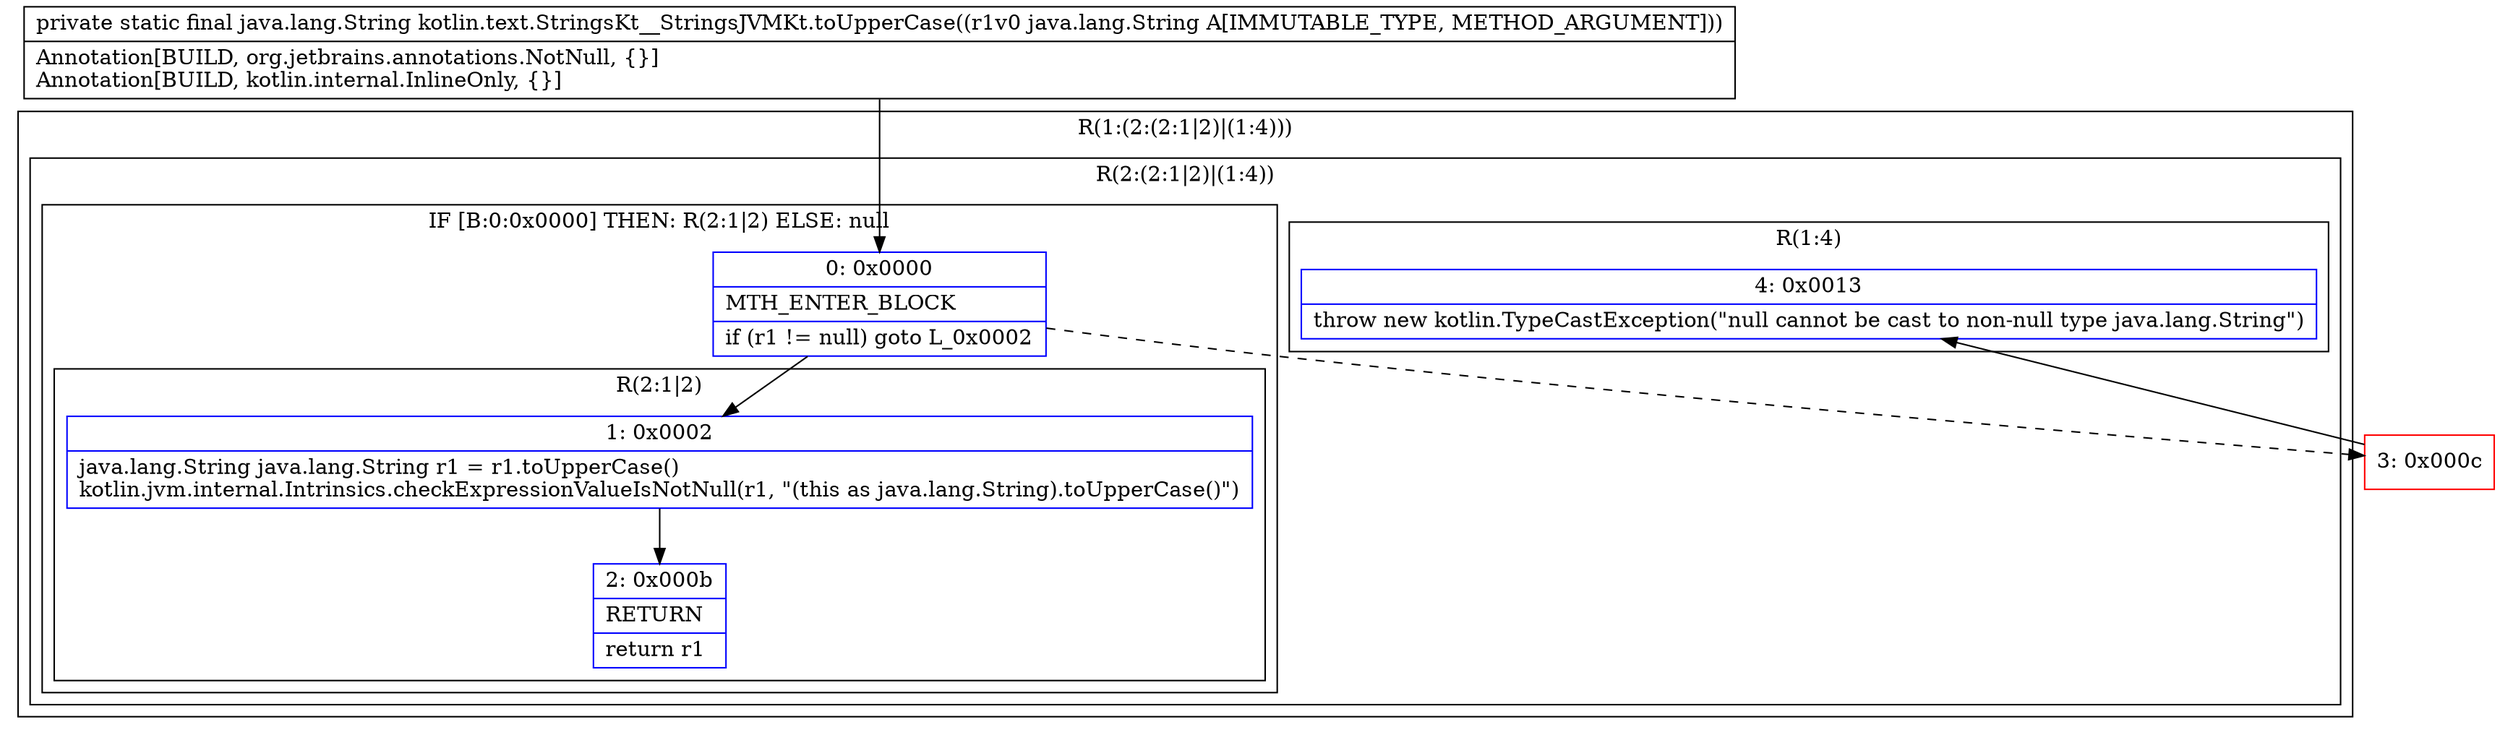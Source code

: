 digraph "CFG forkotlin.text.StringsKt__StringsJVMKt.toUpperCase(Ljava\/lang\/String;)Ljava\/lang\/String;" {
subgraph cluster_Region_1496841798 {
label = "R(1:(2:(2:1|2)|(1:4)))";
node [shape=record,color=blue];
subgraph cluster_Region_2080552024 {
label = "R(2:(2:1|2)|(1:4))";
node [shape=record,color=blue];
subgraph cluster_IfRegion_1656171977 {
label = "IF [B:0:0x0000] THEN: R(2:1|2) ELSE: null";
node [shape=record,color=blue];
Node_0 [shape=record,label="{0\:\ 0x0000|MTH_ENTER_BLOCK\l|if (r1 != null) goto L_0x0002\l}"];
subgraph cluster_Region_307571395 {
label = "R(2:1|2)";
node [shape=record,color=blue];
Node_1 [shape=record,label="{1\:\ 0x0002|java.lang.String java.lang.String r1 = r1.toUpperCase()\lkotlin.jvm.internal.Intrinsics.checkExpressionValueIsNotNull(r1, \"(this as java.lang.String).toUpperCase()\")\l}"];
Node_2 [shape=record,label="{2\:\ 0x000b|RETURN\l|return r1\l}"];
}
}
subgraph cluster_Region_1449431559 {
label = "R(1:4)";
node [shape=record,color=blue];
Node_4 [shape=record,label="{4\:\ 0x0013|throw new kotlin.TypeCastException(\"null cannot be cast to non\-null type java.lang.String\")\l}"];
}
}
}
Node_3 [shape=record,color=red,label="{3\:\ 0x000c}"];
MethodNode[shape=record,label="{private static final java.lang.String kotlin.text.StringsKt__StringsJVMKt.toUpperCase((r1v0 java.lang.String A[IMMUTABLE_TYPE, METHOD_ARGUMENT]))  | Annotation[BUILD, org.jetbrains.annotations.NotNull, \{\}]\lAnnotation[BUILD, kotlin.internal.InlineOnly, \{\}]\l}"];
MethodNode -> Node_0;
Node_0 -> Node_1;
Node_0 -> Node_3[style=dashed];
Node_1 -> Node_2;
Node_3 -> Node_4;
}

